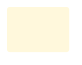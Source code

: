 @startuml

skinparam ClassBackgroundColor #Cornsilk
skinparam ClassFontColor #Cornsilk
skinparam ClassBorderColor #Cornsilk

skinparam ClassStereotypeFontSize 0
skinparam CircledCharacterFontSize 0
skinparam CircledCharacterRadius 0
skinparam ClassBorderThickness 0
skinparam Shadowing false

class Dummy

@enduml